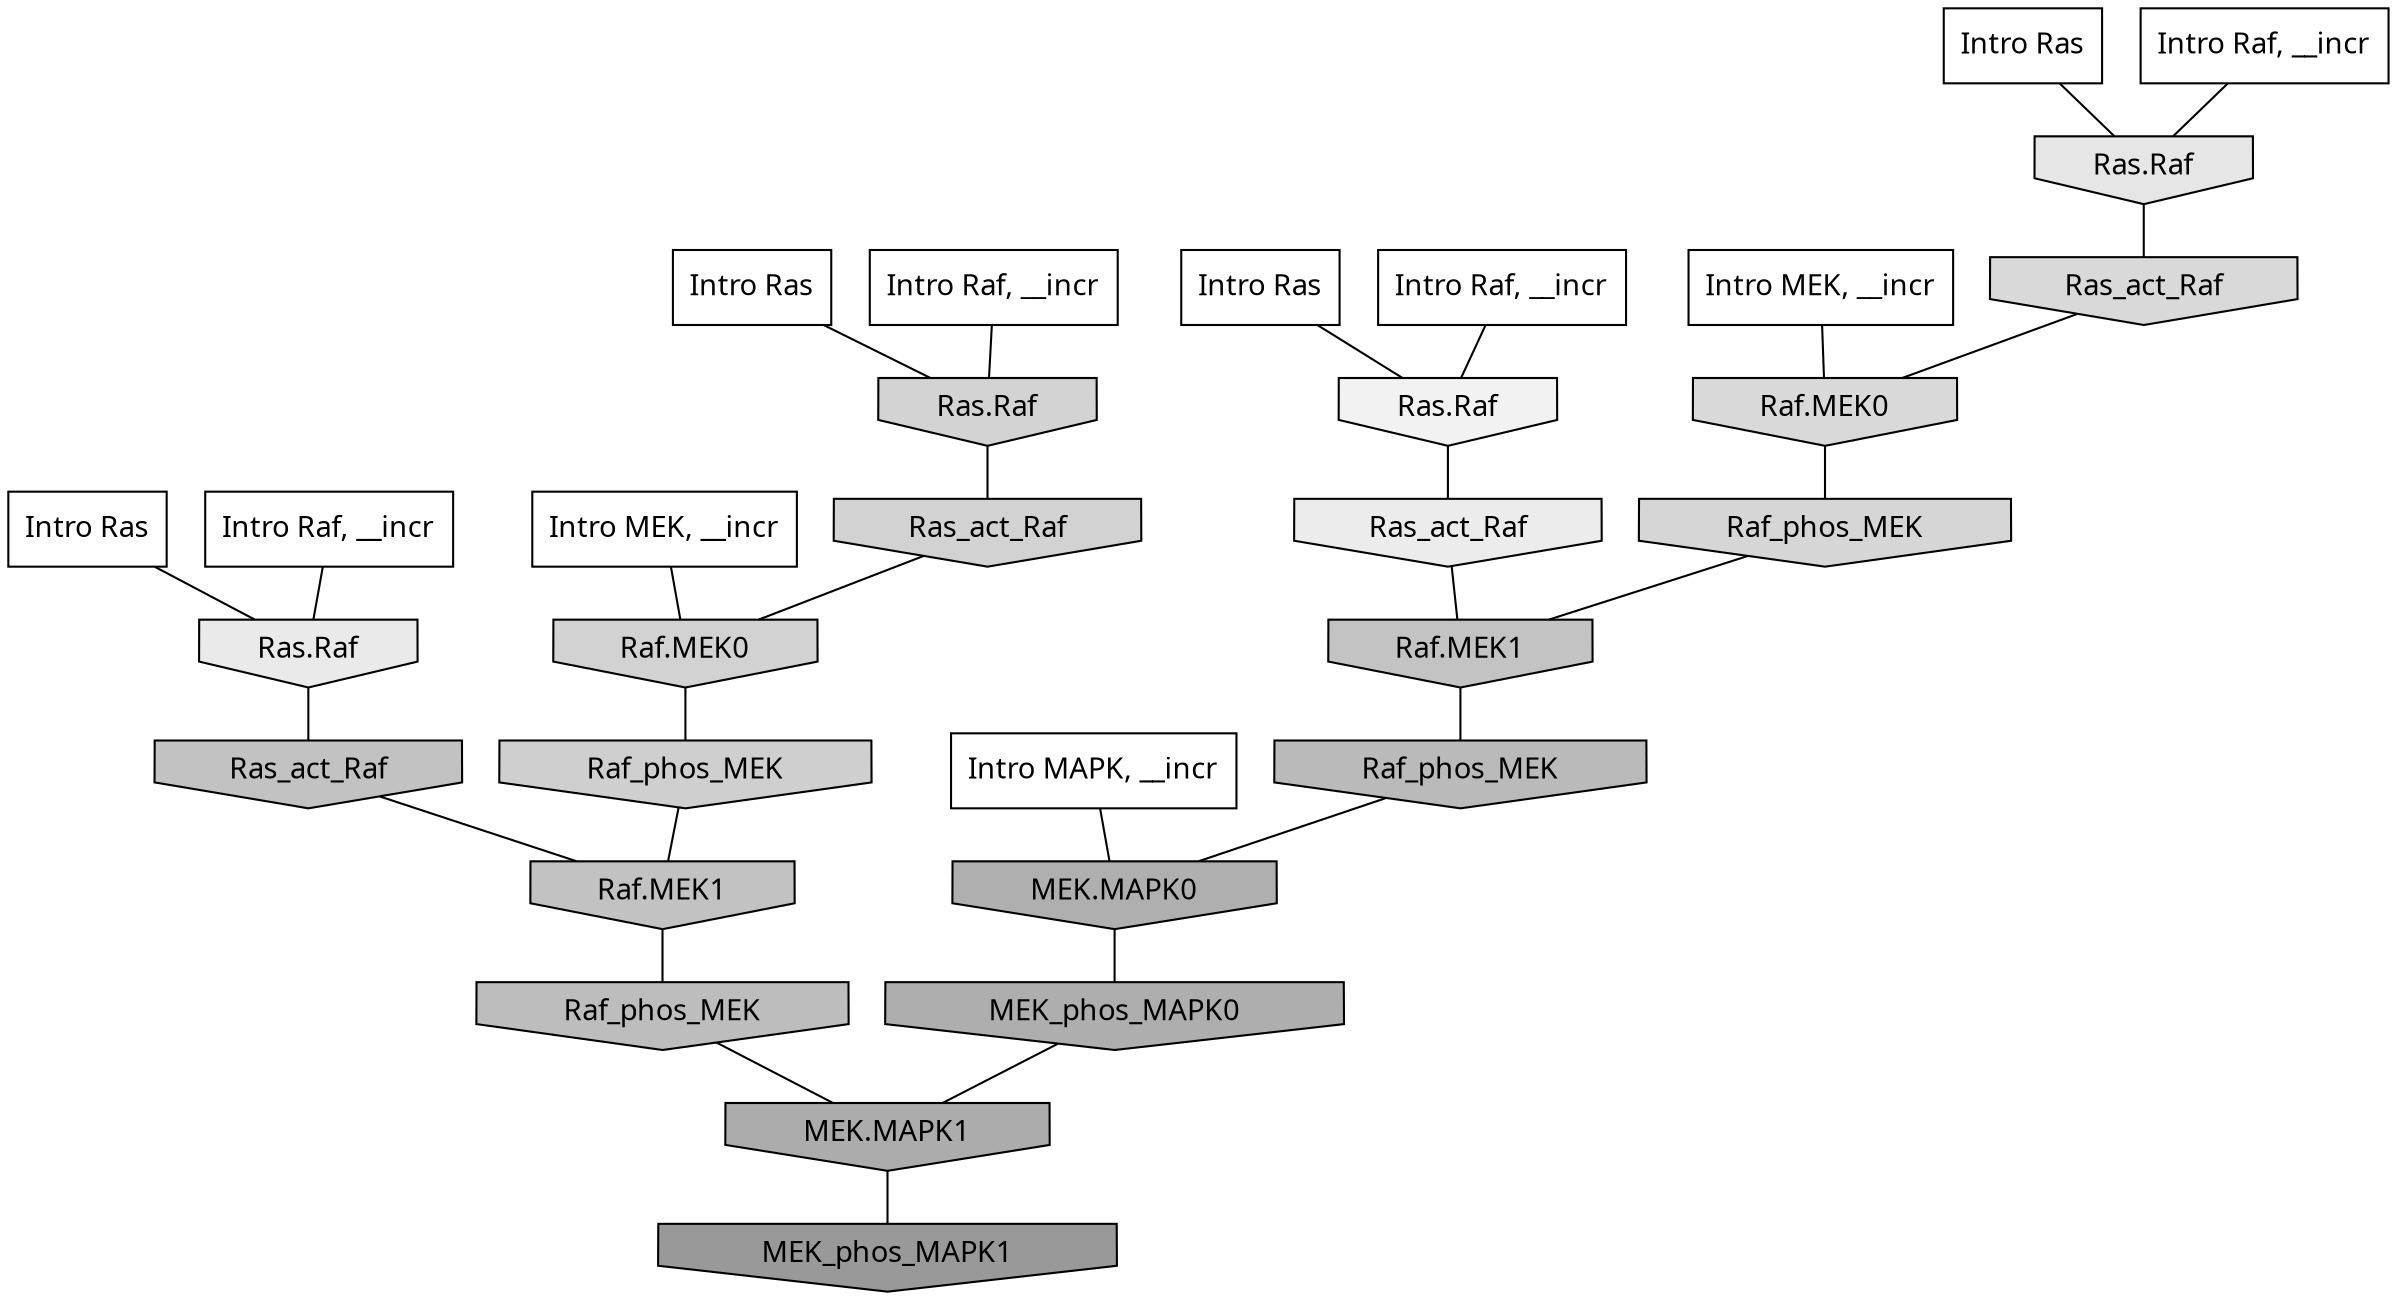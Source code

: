 digraph G{
  rankdir="TB";
  ranksep=0.30;
  node [fontname="CMU Serif"];
  edge [fontname="CMU Serif"];
  
  19 [label="Intro Ras", shape=rectangle, style=filled, fillcolor="0.000 0.000 1.000"]
  
  64 [label="Intro Ras", shape=rectangle, style=filled, fillcolor="0.000 0.000 1.000"]
  
  78 [label="Intro Ras", shape=rectangle, style=filled, fillcolor="0.000 0.000 1.000"]
  
  84 [label="Intro Ras", shape=rectangle, style=filled, fillcolor="0.000 0.000 1.000"]
  
  710 [label="Intro Raf, __incr", shape=rectangle, style=filled, fillcolor="0.000 0.000 1.000"]
  
  1051 [label="Intro Raf, __incr", shape=rectangle, style=filled, fillcolor="0.000 0.000 1.000"]
  
  1052 [label="Intro Raf, __incr", shape=rectangle, style=filled, fillcolor="0.000 0.000 1.000"]
  
  1091 [label="Intro Raf, __incr", shape=rectangle, style=filled, fillcolor="0.000 0.000 1.000"]
  
  1197 [label="Intro MEK, __incr", shape=rectangle, style=filled, fillcolor="0.000 0.000 1.000"]
  
  1996 [label="Intro MEK, __incr", shape=rectangle, style=filled, fillcolor="0.000 0.000 1.000"]
  
  2490 [label="Intro MAPK, __incr", shape=rectangle, style=filled, fillcolor="0.000 0.000 1.000"]
  
  3713 [label="Ras.Raf", shape=invhouse, style=filled, fillcolor="0.000 0.000 0.948"]
  
  4102 [label="Ras_act_Raf", shape=invhouse, style=filled, fillcolor="0.000 0.000 0.923"]
  
  4227 [label="Ras.Raf", shape=invhouse, style=filled, fillcolor="0.000 0.000 0.915"]
  
  4447 [label="Ras.Raf", shape=invhouse, style=filled, fillcolor="0.000 0.000 0.901"]
  
  5391 [label="Ras_act_Raf", shape=invhouse, style=filled, fillcolor="0.000 0.000 0.848"]
  
  5393 [label="Raf.MEK0", shape=invhouse, style=filled, fillcolor="0.000 0.000 0.848"]
  
  5564 [label="Raf_phos_MEK", shape=invhouse, style=filled, fillcolor="0.000 0.000 0.836"]
  
  5775 [label="Ras.Raf", shape=invhouse, style=filled, fillcolor="0.000 0.000 0.826"]
  
  5879 [label="Ras_act_Raf", shape=invhouse, style=filled, fillcolor="0.000 0.000 0.822"]
  
  5882 [label="Raf.MEK0", shape=invhouse, style=filled, fillcolor="0.000 0.000 0.822"]
  
  6077 [label="Raf_phos_MEK", shape=invhouse, style=filled, fillcolor="0.000 0.000 0.811"]
  
  7445 [label="Raf.MEK1", shape=invhouse, style=filled, fillcolor="0.000 0.000 0.763"]
  
  7633 [label="Ras_act_Raf", shape=invhouse, style=filled, fillcolor="0.000 0.000 0.758"]
  
  7635 [label="Raf.MEK1", shape=invhouse, style=filled, fillcolor="0.000 0.000 0.758"]
  
  8254 [label="Raf_phos_MEK", shape=invhouse, style=filled, fillcolor="0.000 0.000 0.740"]
  
  8631 [label="Raf_phos_MEK", shape=invhouse, style=filled, fillcolor="0.000 0.000 0.729"]
  
  10492 [label="MEK.MAPK0", shape=invhouse, style=filled, fillcolor="0.000 0.000 0.687"]
  
  10775 [label="MEK_phos_MAPK0", shape=invhouse, style=filled, fillcolor="0.000 0.000 0.681"]
  
  11125 [label="MEK.MAPK1", shape=invhouse, style=filled, fillcolor="0.000 0.000 0.675"]
  
  16024 [label="MEK_phos_MAPK1", shape=invhouse, style=filled, fillcolor="0.000 0.000 0.600"]
  
  
  11125 -> 16024 [dir=none, color="0.000 0.000 0.000"] 
  10775 -> 11125 [dir=none, color="0.000 0.000 0.000"] 
  10492 -> 10775 [dir=none, color="0.000 0.000 0.000"] 
  8631 -> 10492 [dir=none, color="0.000 0.000 0.000"] 
  8254 -> 11125 [dir=none, color="0.000 0.000 0.000"] 
  7635 -> 8254 [dir=none, color="0.000 0.000 0.000"] 
  7633 -> 7635 [dir=none, color="0.000 0.000 0.000"] 
  7445 -> 8631 [dir=none, color="0.000 0.000 0.000"] 
  6077 -> 7635 [dir=none, color="0.000 0.000 0.000"] 
  5882 -> 6077 [dir=none, color="0.000 0.000 0.000"] 
  5879 -> 5882 [dir=none, color="0.000 0.000 0.000"] 
  5775 -> 5879 [dir=none, color="0.000 0.000 0.000"] 
  5564 -> 7445 [dir=none, color="0.000 0.000 0.000"] 
  5393 -> 5564 [dir=none, color="0.000 0.000 0.000"] 
  5391 -> 5393 [dir=none, color="0.000 0.000 0.000"] 
  4447 -> 5391 [dir=none, color="0.000 0.000 0.000"] 
  4227 -> 7633 [dir=none, color="0.000 0.000 0.000"] 
  4102 -> 7445 [dir=none, color="0.000 0.000 0.000"] 
  3713 -> 4102 [dir=none, color="0.000 0.000 0.000"] 
  2490 -> 10492 [dir=none, color="0.000 0.000 0.000"] 
  1996 -> 5882 [dir=none, color="0.000 0.000 0.000"] 
  1197 -> 5393 [dir=none, color="0.000 0.000 0.000"] 
  1091 -> 4227 [dir=none, color="0.000 0.000 0.000"] 
  1052 -> 3713 [dir=none, color="0.000 0.000 0.000"] 
  1051 -> 4447 [dir=none, color="0.000 0.000 0.000"] 
  710 -> 5775 [dir=none, color="0.000 0.000 0.000"] 
  84 -> 4447 [dir=none, color="0.000 0.000 0.000"] 
  78 -> 3713 [dir=none, color="0.000 0.000 0.000"] 
  64 -> 5775 [dir=none, color="0.000 0.000 0.000"] 
  19 -> 4227 [dir=none, color="0.000 0.000 0.000"] 
  
  }
